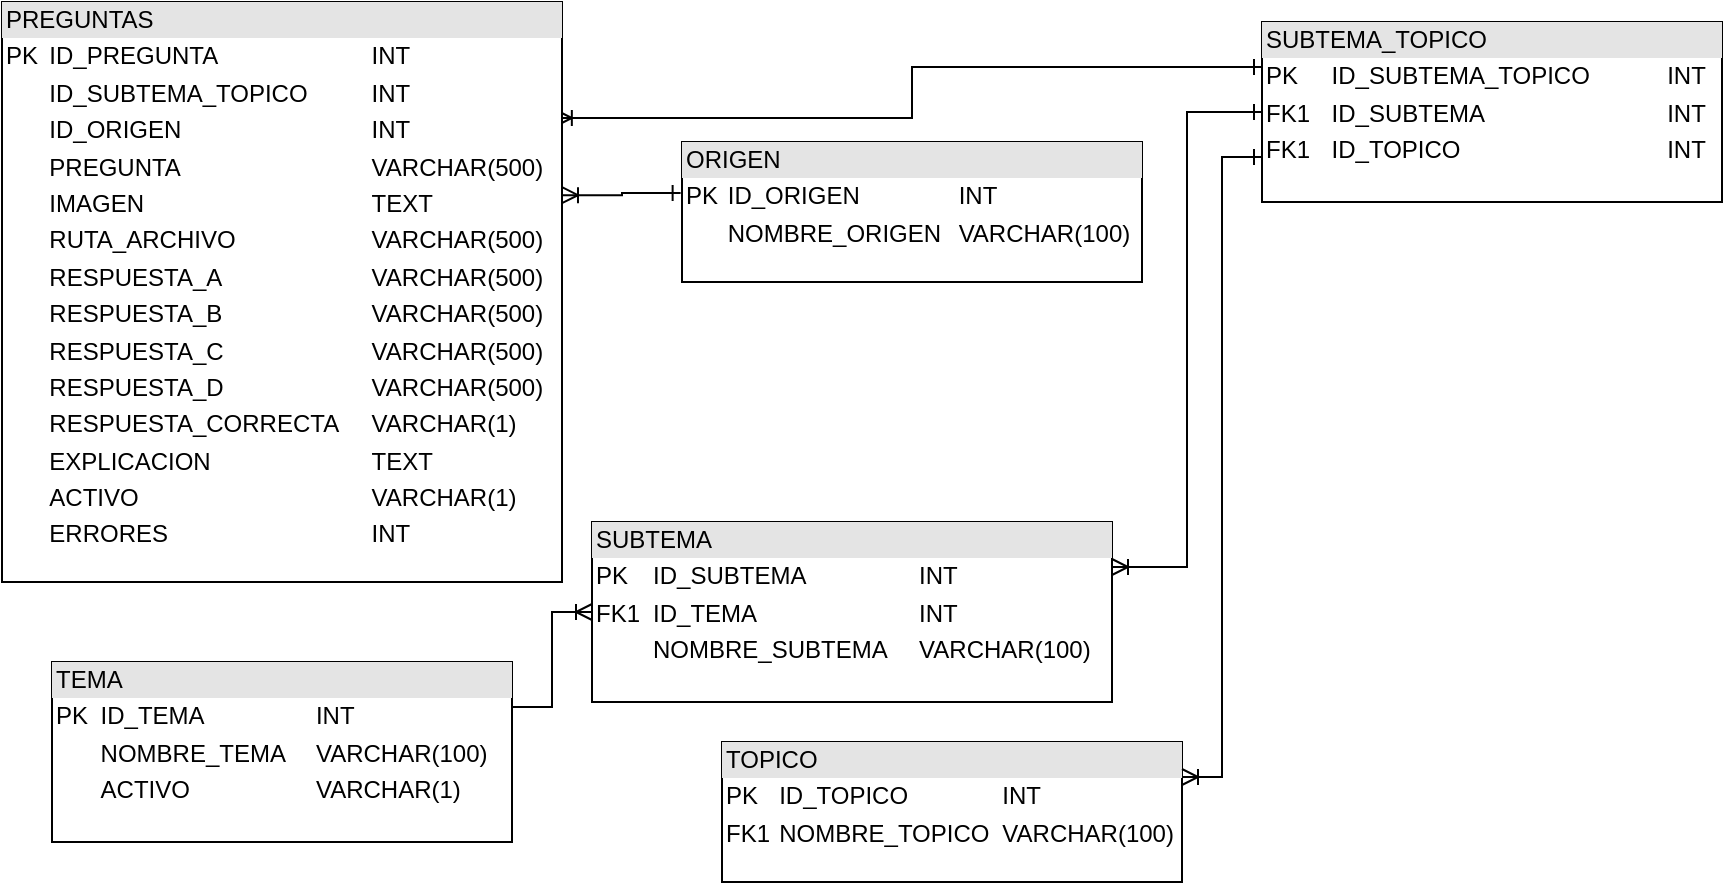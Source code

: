 <mxfile>
    <diagram name="Page-1" id="MysAfwUdboG_AAS3LyLJ">
        <mxGraphModel dx="1007" dy="590" grid="1" gridSize="10" guides="1" tooltips="1" connect="1" arrows="1" fold="1" page="1" pageScale="1" pageWidth="850" pageHeight="1100" math="0" shadow="0">
            <root>
                <mxCell id="0"/>
                <mxCell id="1" parent="0"/>
                <mxCell id="9sXqW6GyVqQXEUkSANhA-2" style="edgeStyle=orthogonalEdgeStyle;rounded=0;orthogonalLoop=1;jettySize=auto;html=1;entryX=0;entryY=0.5;entryDx=0;entryDy=0;endArrow=ERoneToMany;endFill=0;exitX=1;exitY=0.25;exitDx=0;exitDy=0;" parent="1" source="O2OnnXHKDOcDxdLHytVD-1" target="9sXqW6GyVqQXEUkSANhA-1" edge="1">
                    <mxGeometry relative="1" as="geometry"/>
                </mxCell>
                <mxCell id="O2OnnXHKDOcDxdLHytVD-1" value="&lt;div style=&quot;box-sizing: border-box; width: 100%; background: rgb(228, 228, 228); padding: 2px;&quot;&gt;TEMA&lt;/div&gt;&lt;table style=&quot;width:100%;font-size:1em;&quot; cellpadding=&quot;2&quot; cellspacing=&quot;0&quot;&gt;&lt;tbody&gt;&lt;tr&gt;&lt;td&gt;PK&lt;/td&gt;&lt;td&gt;ID_TEMA&lt;/td&gt;&lt;td&gt;INT&lt;/td&gt;&lt;/tr&gt;&lt;tr&gt;&lt;td&gt;&lt;br&gt;&lt;/td&gt;&lt;td&gt;NOMBRE_TEMA&lt;/td&gt;&lt;td&gt;VARCHAR(100)&lt;/td&gt;&lt;/tr&gt;&lt;tr&gt;&lt;td&gt;&lt;br&gt;&lt;/td&gt;&lt;td&gt;ACTIVO&lt;/td&gt;&lt;td&gt;VARCHAR(1)&lt;/td&gt;&lt;/tr&gt;&lt;/tbody&gt;&lt;/table&gt;" style="verticalAlign=top;align=left;overflow=fill;html=1;whiteSpace=wrap;" parent="1" vertex="1">
                    <mxGeometry x="25" y="520" width="230" height="90" as="geometry"/>
                </mxCell>
                <mxCell id="9sXqW6GyVqQXEUkSANhA-6" style="edgeStyle=orthogonalEdgeStyle;rounded=0;orthogonalLoop=1;jettySize=auto;html=1;entryX=0;entryY=0.5;entryDx=0;entryDy=0;exitX=1;exitY=0.25;exitDx=0;exitDy=0;endArrow=ERone;endFill=0;startArrow=ERoneToMany;startFill=0;" parent="1" source="9sXqW6GyVqQXEUkSANhA-1" target="9sXqW6GyVqQXEUkSANhA-4" edge="1">
                    <mxGeometry relative="1" as="geometry"/>
                </mxCell>
                <mxCell id="9sXqW6GyVqQXEUkSANhA-1" value="&lt;div style=&quot;box-sizing: border-box; width: 100%; background: rgb(228, 228, 228); padding: 2px;&quot;&gt;SUBTEMA&lt;/div&gt;&lt;table style=&quot;width:100%;font-size:1em;&quot; cellpadding=&quot;2&quot; cellspacing=&quot;0&quot;&gt;&lt;tbody&gt;&lt;tr&gt;&lt;td&gt;PK&lt;/td&gt;&lt;td&gt;ID_SUBTEMA&lt;/td&gt;&lt;td&gt;INT&lt;/td&gt;&lt;/tr&gt;&lt;tr&gt;&lt;td&gt;FK1&lt;/td&gt;&lt;td&gt;ID_TEMA&lt;/td&gt;&lt;td&gt;INT&lt;/td&gt;&lt;/tr&gt;&lt;tr&gt;&lt;td&gt;&lt;/td&gt;&lt;td&gt;NOMBRE_SUBTEMA&lt;/td&gt;&lt;td&gt;VARCHAR(100)&lt;/td&gt;&lt;/tr&gt;&lt;/tbody&gt;&lt;/table&gt;" style="verticalAlign=top;align=left;overflow=fill;html=1;whiteSpace=wrap;" parent="1" vertex="1">
                    <mxGeometry x="295" y="450" width="260" height="90" as="geometry"/>
                </mxCell>
                <mxCell id="9sXqW6GyVqQXEUkSANhA-3" value="&lt;div style=&quot;box-sizing: border-box; width: 100%; background: rgb(228, 228, 228); padding: 2px;&quot;&gt;TOPICO&lt;/div&gt;&lt;table style=&quot;width:100%;font-size:1em;&quot; cellpadding=&quot;2&quot; cellspacing=&quot;0&quot;&gt;&lt;tbody&gt;&lt;tr&gt;&lt;td&gt;PK&lt;/td&gt;&lt;td&gt;ID_TOPICO&lt;/td&gt;&lt;td&gt;INT&lt;/td&gt;&lt;/tr&gt;&lt;tr&gt;&lt;td&gt;FK1&lt;/td&gt;&lt;td&gt;NOMBRE_TOPICO&lt;/td&gt;&lt;td&gt;VARCHAR(100)&lt;/td&gt;&lt;/tr&gt;&lt;/tbody&gt;&lt;/table&gt;" style="verticalAlign=top;align=left;overflow=fill;html=1;whiteSpace=wrap;" parent="1" vertex="1">
                    <mxGeometry x="360" y="560" width="230" height="70" as="geometry"/>
                </mxCell>
                <mxCell id="9sXqW6GyVqQXEUkSANhA-5" style="edgeStyle=orthogonalEdgeStyle;rounded=0;orthogonalLoop=1;jettySize=auto;html=1;entryX=1;entryY=0.25;entryDx=0;entryDy=0;exitX=0;exitY=0.75;exitDx=0;exitDy=0;endArrow=ERoneToMany;endFill=0;startArrow=ERone;startFill=0;" parent="1" source="9sXqW6GyVqQXEUkSANhA-4" target="9sXqW6GyVqQXEUkSANhA-3" edge="1">
                    <mxGeometry relative="1" as="geometry"/>
                </mxCell>
                <mxCell id="9sXqW6GyVqQXEUkSANhA-4" value="&lt;div style=&quot;box-sizing: border-box; width: 100%; background: rgb(228, 228, 228); padding: 2px;&quot;&gt;SUBTEMA_TOPICO&lt;/div&gt;&lt;table style=&quot;width:100%;font-size:1em;&quot; cellpadding=&quot;2&quot; cellspacing=&quot;0&quot;&gt;&lt;tbody&gt;&lt;tr&gt;&lt;td&gt;PK&lt;/td&gt;&lt;td&gt;ID_SUBTEMA_TOPICO&lt;/td&gt;&lt;td&gt;INT&lt;/td&gt;&lt;/tr&gt;&lt;tr&gt;&lt;td&gt;FK1&lt;/td&gt;&lt;td&gt;ID_SUBTEMA&lt;/td&gt;&lt;td&gt;INT&lt;/td&gt;&lt;/tr&gt;&lt;tr&gt;&lt;td&gt;FK1&lt;/td&gt;&lt;td&gt;ID_TOPICO&lt;/td&gt;&lt;td&gt;INT&lt;/td&gt;&lt;/tr&gt;&lt;/tbody&gt;&lt;/table&gt;" style="verticalAlign=top;align=left;overflow=fill;html=1;whiteSpace=wrap;" parent="1" vertex="1">
                    <mxGeometry x="630" y="200" width="230" height="90" as="geometry"/>
                </mxCell>
                <mxCell id="9sXqW6GyVqQXEUkSANhA-9" style="edgeStyle=orthogonalEdgeStyle;rounded=0;orthogonalLoop=1;jettySize=auto;html=1;entryX=0;entryY=0.25;entryDx=0;entryDy=0;exitX=0.989;exitY=0.2;exitDx=0;exitDy=0;exitPerimeter=0;endArrow=ERone;endFill=0;startArrow=ERoneToMany;startFill=0;" parent="1" source="9sXqW6GyVqQXEUkSANhA-7" target="9sXqW6GyVqQXEUkSANhA-4" edge="1">
                    <mxGeometry relative="1" as="geometry"/>
                </mxCell>
                <mxCell id="9sXqW6GyVqQXEUkSANhA-7" value="&lt;div style=&quot;box-sizing: border-box; width: 100%; background: rgb(228, 228, 228); padding: 2px;&quot;&gt;PREGUNTAS&lt;/div&gt;&lt;table style=&quot;width:100%;font-size:1em;&quot; cellpadding=&quot;2&quot; cellspacing=&quot;0&quot;&gt;&lt;tbody&gt;&lt;tr&gt;&lt;td&gt;PK&lt;/td&gt;&lt;td&gt;ID_PREGUNTA&lt;/td&gt;&lt;td&gt;INT&lt;/td&gt;&lt;/tr&gt;&lt;tr&gt;&lt;td&gt;&lt;br&gt;&lt;/td&gt;&lt;td&gt;ID_SUBTEMA_TOPICO&lt;/td&gt;&lt;td&gt;INT&lt;/td&gt;&lt;/tr&gt;&lt;tr&gt;&lt;td&gt;&lt;br&gt;&lt;/td&gt;&lt;td&gt;ID_ORIGEN&lt;/td&gt;&lt;td&gt;INT&lt;/td&gt;&lt;/tr&gt;&lt;tr&gt;&lt;td&gt;&lt;br&gt;&lt;/td&gt;&lt;td&gt;PREGUNTA&lt;/td&gt;&lt;td&gt;VARCHAR(500)&lt;/td&gt;&lt;/tr&gt;&lt;tr&gt;&lt;td&gt;&lt;br&gt;&lt;/td&gt;&lt;td&gt;IMAGEN&lt;/td&gt;&lt;td&gt;TEXT&lt;/td&gt;&lt;/tr&gt;&lt;tr&gt;&lt;td&gt;&lt;br&gt;&lt;/td&gt;&lt;td&gt;RUTA_ARCHIVO&lt;/td&gt;&lt;td&gt;VARCHAR(500)&lt;/td&gt;&lt;/tr&gt;&lt;tr&gt;&lt;td&gt;&lt;br&gt;&lt;/td&gt;&lt;td&gt;RESPUESTA_A&lt;/td&gt;&lt;td&gt;VARCHAR(500)&lt;/td&gt;&lt;/tr&gt;&lt;tr&gt;&lt;td&gt;&lt;br&gt;&lt;/td&gt;&lt;td&gt;RESPUESTA_B&lt;/td&gt;&lt;td&gt;VARCHAR(500)&lt;/td&gt;&lt;/tr&gt;&lt;tr&gt;&lt;td&gt;&lt;br&gt;&lt;/td&gt;&lt;td&gt;RESPUESTA_C&lt;/td&gt;&lt;td&gt;VARCHAR(500)&lt;/td&gt;&lt;/tr&gt;&lt;tr&gt;&lt;td&gt;&lt;br&gt;&lt;/td&gt;&lt;td&gt;RESPUESTA_D&lt;/td&gt;&lt;td&gt;VARCHAR(500)&lt;/td&gt;&lt;/tr&gt;&lt;tr&gt;&lt;td&gt;&lt;br&gt;&lt;/td&gt;&lt;td&gt;RESPUESTA_CORRECTA&lt;/td&gt;&lt;td&gt;VARCHAR(1)&lt;/td&gt;&lt;/tr&gt;&lt;tr&gt;&lt;td&gt;&lt;br&gt;&lt;/td&gt;&lt;td&gt;EXPLICACION&lt;/td&gt;&lt;td&gt;TEXT&lt;/td&gt;&lt;/tr&gt;&lt;tr&gt;&lt;td&gt;&lt;br&gt;&lt;/td&gt;&lt;td&gt;ACTIVO&lt;/td&gt;&lt;td&gt;VARCHAR(1)&lt;/td&gt;&lt;/tr&gt;&lt;tr&gt;&lt;td&gt;&lt;br&gt;&lt;/td&gt;&lt;td&gt;ERRORES&lt;/td&gt;&lt;td&gt;INT&lt;/td&gt;&lt;/tr&gt;&lt;/tbody&gt;&lt;/table&gt;" style="verticalAlign=top;align=left;overflow=fill;html=1;whiteSpace=wrap;" parent="1" vertex="1">
                    <mxGeometry y="190" width="280" height="290" as="geometry"/>
                </mxCell>
                <mxCell id="9sXqW6GyVqQXEUkSANhA-8" value="&lt;div style=&quot;box-sizing: border-box; width: 100%; background: rgb(228, 228, 228); padding: 2px;&quot;&gt;ORIGEN&lt;/div&gt;&lt;table style=&quot;width:100%;font-size:1em;&quot; cellpadding=&quot;2&quot; cellspacing=&quot;0&quot;&gt;&lt;tbody&gt;&lt;tr&gt;&lt;td&gt;PK&lt;/td&gt;&lt;td&gt;ID_ORIGEN&lt;/td&gt;&lt;td&gt;INT&lt;/td&gt;&lt;/tr&gt;&lt;tr&gt;&lt;td&gt;&lt;br&gt;&lt;/td&gt;&lt;td&gt;NOMBRE_ORIGEN&lt;/td&gt;&lt;td&gt;VARCHAR(100)&lt;/td&gt;&lt;/tr&gt;&lt;/tbody&gt;&lt;/table&gt;" style="verticalAlign=top;align=left;overflow=fill;html=1;whiteSpace=wrap;" parent="1" vertex="1">
                    <mxGeometry x="340" y="260" width="230" height="70" as="geometry"/>
                </mxCell>
                <mxCell id="9sXqW6GyVqQXEUkSANhA-10" style="edgeStyle=orthogonalEdgeStyle;rounded=0;orthogonalLoop=1;jettySize=auto;html=1;entryX=-0.003;entryY=0.364;entryDx=0;entryDy=0;entryPerimeter=0;endArrow=ERone;endFill=0;startArrow=ERoneToMany;startFill=0;exitX=1;exitY=0.333;exitDx=0;exitDy=0;exitPerimeter=0;" parent="1" source="9sXqW6GyVqQXEUkSANhA-7" target="9sXqW6GyVqQXEUkSANhA-8" edge="1">
                    <mxGeometry relative="1" as="geometry">
                        <mxPoint x="290" y="260" as="sourcePoint"/>
                    </mxGeometry>
                </mxCell>
            </root>
        </mxGraphModel>
    </diagram>
</mxfile>